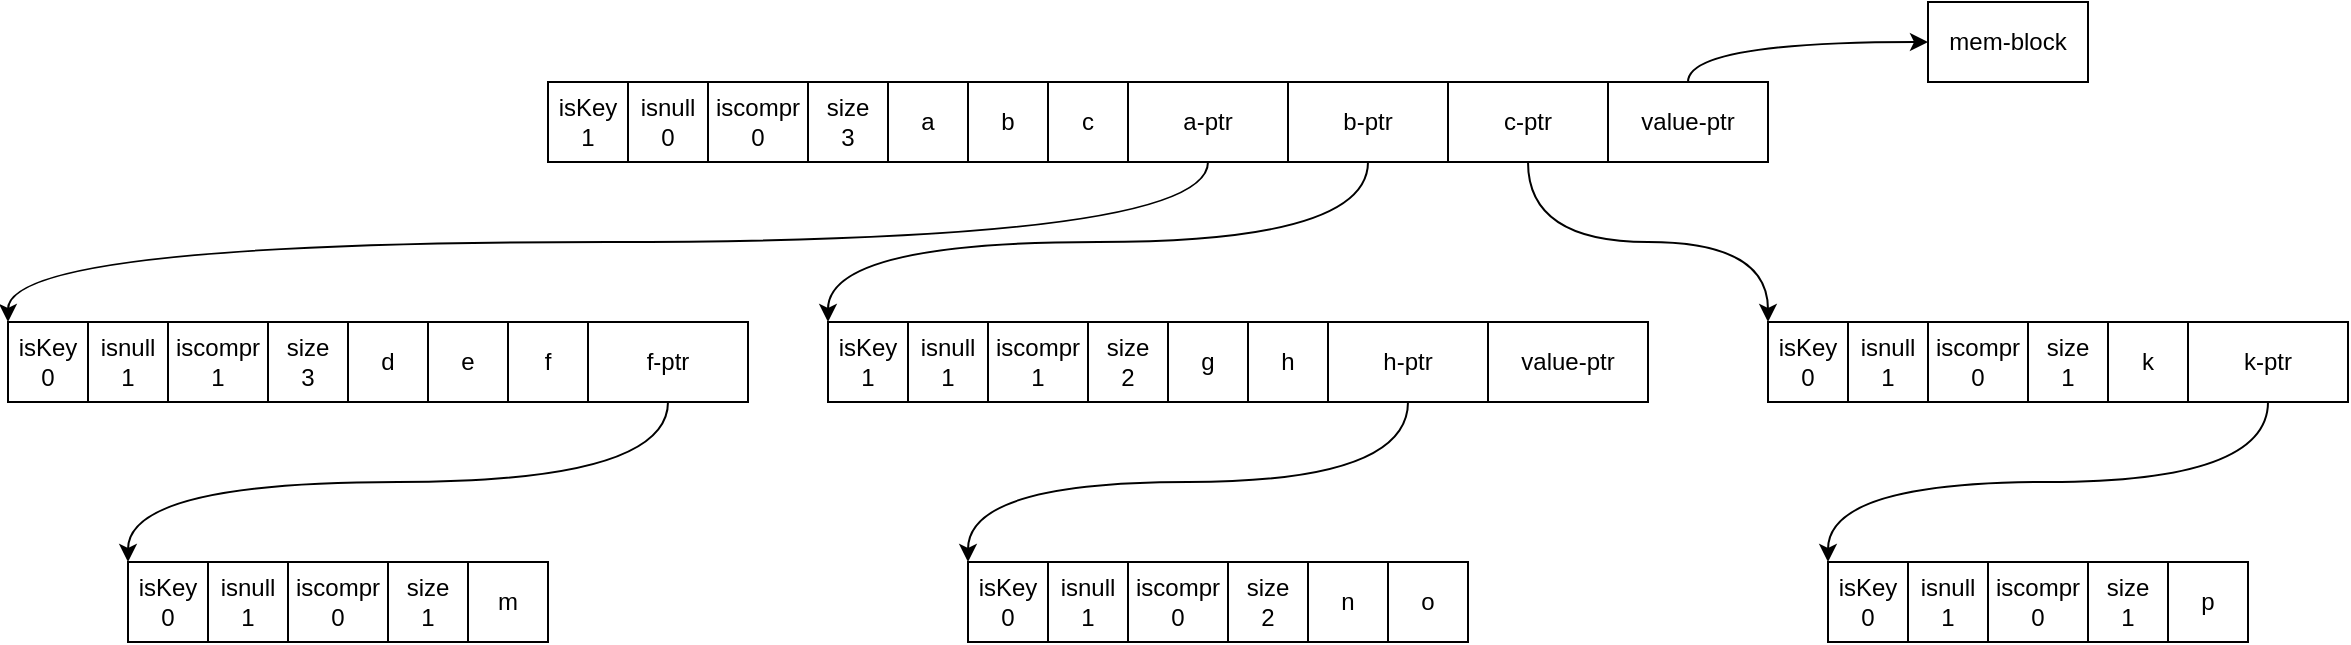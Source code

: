 <mxfile version="24.7.8">
  <diagram name="第 1 页" id="8AcGPhHcAzcOLwf89e3y">
    <mxGraphModel dx="1678" dy="526" grid="1" gridSize="10" guides="1" tooltips="1" connect="1" arrows="1" fold="1" page="1" pageScale="1" pageWidth="827" pageHeight="1169" math="0" shadow="0">
      <root>
        <mxCell id="0" />
        <mxCell id="1" parent="0" />
        <mxCell id="Ftn0hFZcAYX2JZnzTU-j-1" value="a" style="rounded=0;whiteSpace=wrap;html=1;" vertex="1" parent="1">
          <mxGeometry x="120" y="120" width="40" height="40" as="geometry" />
        </mxCell>
        <mxCell id="Ftn0hFZcAYX2JZnzTU-j-2" value="b" style="rounded=0;whiteSpace=wrap;html=1;" vertex="1" parent="1">
          <mxGeometry x="160" y="120" width="40" height="40" as="geometry" />
        </mxCell>
        <mxCell id="Ftn0hFZcAYX2JZnzTU-j-3" value="c" style="rounded=0;whiteSpace=wrap;html=1;" vertex="1" parent="1">
          <mxGeometry x="200" y="120" width="40" height="40" as="geometry" />
        </mxCell>
        <mxCell id="Ftn0hFZcAYX2JZnzTU-j-16" style="edgeStyle=orthogonalEdgeStyle;rounded=0;orthogonalLoop=1;jettySize=auto;html=1;entryX=0;entryY=0;entryDx=0;entryDy=0;curved=1;exitX=0.5;exitY=1;exitDx=0;exitDy=0;" edge="1" parent="1" source="Ftn0hFZcAYX2JZnzTU-j-4" target="Ftn0hFZcAYX2JZnzTU-j-37">
          <mxGeometry relative="1" as="geometry" />
        </mxCell>
        <mxCell id="Ftn0hFZcAYX2JZnzTU-j-4" value="a-ptr" style="rounded=0;whiteSpace=wrap;html=1;" vertex="1" parent="1">
          <mxGeometry x="240" y="120" width="80" height="40" as="geometry" />
        </mxCell>
        <mxCell id="Ftn0hFZcAYX2JZnzTU-j-72" style="edgeStyle=orthogonalEdgeStyle;rounded=0;orthogonalLoop=1;jettySize=auto;html=1;entryX=0;entryY=0;entryDx=0;entryDy=0;curved=1;exitX=0.5;exitY=1;exitDx=0;exitDy=0;" edge="1" parent="1" source="Ftn0hFZcAYX2JZnzTU-j-5" target="Ftn0hFZcAYX2JZnzTU-j-41">
          <mxGeometry relative="1" as="geometry" />
        </mxCell>
        <mxCell id="Ftn0hFZcAYX2JZnzTU-j-5" value="b-ptr" style="rounded=0;whiteSpace=wrap;html=1;" vertex="1" parent="1">
          <mxGeometry x="320" y="120" width="80" height="40" as="geometry" />
        </mxCell>
        <mxCell id="Ftn0hFZcAYX2JZnzTU-j-24" style="edgeStyle=orthogonalEdgeStyle;rounded=0;orthogonalLoop=1;jettySize=auto;html=1;entryX=0;entryY=0;entryDx=0;entryDy=0;curved=1;exitX=0.5;exitY=1;exitDx=0;exitDy=0;" edge="1" parent="1" source="Ftn0hFZcAYX2JZnzTU-j-6" target="Ftn0hFZcAYX2JZnzTU-j-46">
          <mxGeometry relative="1" as="geometry" />
        </mxCell>
        <mxCell id="Ftn0hFZcAYX2JZnzTU-j-6" value="c-ptr" style="rounded=0;whiteSpace=wrap;html=1;" vertex="1" parent="1">
          <mxGeometry x="400" y="120" width="80" height="40" as="geometry" />
        </mxCell>
        <mxCell id="Ftn0hFZcAYX2JZnzTU-j-32" style="edgeStyle=orthogonalEdgeStyle;rounded=0;orthogonalLoop=1;jettySize=auto;html=1;entryX=0;entryY=0.5;entryDx=0;entryDy=0;curved=1;exitX=0.5;exitY=0;exitDx=0;exitDy=0;" edge="1" parent="1" source="Ftn0hFZcAYX2JZnzTU-j-7" target="Ftn0hFZcAYX2JZnzTU-j-31">
          <mxGeometry relative="1" as="geometry" />
        </mxCell>
        <mxCell id="Ftn0hFZcAYX2JZnzTU-j-7" value="value-ptr" style="rounded=0;whiteSpace=wrap;html=1;" vertex="1" parent="1">
          <mxGeometry x="480" y="120" width="80" height="40" as="geometry" />
        </mxCell>
        <mxCell id="Ftn0hFZcAYX2JZnzTU-j-9" value="d" style="rounded=0;whiteSpace=wrap;html=1;" vertex="1" parent="1">
          <mxGeometry x="-150" y="240" width="40" height="40" as="geometry" />
        </mxCell>
        <mxCell id="Ftn0hFZcAYX2JZnzTU-j-10" value="e" style="rounded=0;whiteSpace=wrap;html=1;" vertex="1" parent="1">
          <mxGeometry x="-110" y="240" width="40" height="40" as="geometry" />
        </mxCell>
        <mxCell id="Ftn0hFZcAYX2JZnzTU-j-55" style="edgeStyle=orthogonalEdgeStyle;rounded=0;orthogonalLoop=1;jettySize=auto;html=1;entryX=0;entryY=0;entryDx=0;entryDy=0;curved=1;exitX=0.5;exitY=1;exitDx=0;exitDy=0;" edge="1" parent="1" source="Ftn0hFZcAYX2JZnzTU-j-12" target="Ftn0hFZcAYX2JZnzTU-j-54">
          <mxGeometry relative="1" as="geometry" />
        </mxCell>
        <mxCell id="Ftn0hFZcAYX2JZnzTU-j-12" value="f-ptr" style="rounded=0;whiteSpace=wrap;html=1;" vertex="1" parent="1">
          <mxGeometry x="-30" y="240" width="80" height="40" as="geometry" />
        </mxCell>
        <mxCell id="Ftn0hFZcAYX2JZnzTU-j-17" value="h" style="rounded=0;whiteSpace=wrap;html=1;" vertex="1" parent="1">
          <mxGeometry x="300" y="240" width="40" height="40" as="geometry" />
        </mxCell>
        <mxCell id="Ftn0hFZcAYX2JZnzTU-j-66" style="edgeStyle=orthogonalEdgeStyle;rounded=0;orthogonalLoop=1;jettySize=auto;html=1;entryX=0;entryY=0;entryDx=0;entryDy=0;curved=1;exitX=0.5;exitY=1;exitDx=0;exitDy=0;" edge="1" parent="1" source="Ftn0hFZcAYX2JZnzTU-j-19" target="Ftn0hFZcAYX2JZnzTU-j-65">
          <mxGeometry relative="1" as="geometry" />
        </mxCell>
        <mxCell id="Ftn0hFZcAYX2JZnzTU-j-19" value="h-ptr" style="rounded=0;whiteSpace=wrap;html=1;" vertex="1" parent="1">
          <mxGeometry x="340" y="240" width="80" height="40" as="geometry" />
        </mxCell>
        <mxCell id="Ftn0hFZcAYX2JZnzTU-j-22" value="k" style="rounded=0;whiteSpace=wrap;html=1;" vertex="1" parent="1">
          <mxGeometry x="730" y="240" width="40" height="40" as="geometry" />
        </mxCell>
        <mxCell id="Ftn0hFZcAYX2JZnzTU-j-73" style="edgeStyle=orthogonalEdgeStyle;rounded=0;orthogonalLoop=1;jettySize=auto;html=1;entryX=0;entryY=0;entryDx=0;entryDy=0;curved=1;exitX=0.5;exitY=1;exitDx=0;exitDy=0;" edge="1" parent="1" source="Ftn0hFZcAYX2JZnzTU-j-23" target="Ftn0hFZcAYX2JZnzTU-j-71">
          <mxGeometry relative="1" as="geometry" />
        </mxCell>
        <mxCell id="Ftn0hFZcAYX2JZnzTU-j-23" value="k-ptr" style="rounded=0;whiteSpace=wrap;html=1;" vertex="1" parent="1">
          <mxGeometry x="770" y="240" width="80" height="40" as="geometry" />
        </mxCell>
        <mxCell id="Ftn0hFZcAYX2JZnzTU-j-25" value="value-ptr" style="rounded=0;whiteSpace=wrap;html=1;" vertex="1" parent="1">
          <mxGeometry x="420" y="240" width="80" height="40" as="geometry" />
        </mxCell>
        <mxCell id="Ftn0hFZcAYX2JZnzTU-j-26" value="isnull&lt;br&gt;0" style="rounded=0;whiteSpace=wrap;html=1;" vertex="1" parent="1">
          <mxGeometry x="-10" y="120" width="40" height="40" as="geometry" />
        </mxCell>
        <mxCell id="Ftn0hFZcAYX2JZnzTU-j-27" value="iscompr&lt;br&gt;0" style="rounded=0;whiteSpace=wrap;html=1;" vertex="1" parent="1">
          <mxGeometry x="30" y="120" width="50" height="40" as="geometry" />
        </mxCell>
        <mxCell id="Ftn0hFZcAYX2JZnzTU-j-28" value="size&lt;br&gt;3" style="rounded=0;whiteSpace=wrap;html=1;" vertex="1" parent="1">
          <mxGeometry x="80" y="120" width="40" height="40" as="geometry" />
        </mxCell>
        <mxCell id="Ftn0hFZcAYX2JZnzTU-j-30" value="isKey&lt;br&gt;1" style="rounded=0;whiteSpace=wrap;html=1;" vertex="1" parent="1">
          <mxGeometry x="-50" y="120" width="40" height="40" as="geometry" />
        </mxCell>
        <mxCell id="Ftn0hFZcAYX2JZnzTU-j-31" value="mem-block" style="rounded=0;whiteSpace=wrap;html=1;" vertex="1" parent="1">
          <mxGeometry x="640" y="80" width="80" height="40" as="geometry" />
        </mxCell>
        <mxCell id="Ftn0hFZcAYX2JZnzTU-j-33" value="f" style="rounded=0;whiteSpace=wrap;html=1;" vertex="1" parent="1">
          <mxGeometry x="-70" y="240" width="40" height="40" as="geometry" />
        </mxCell>
        <mxCell id="Ftn0hFZcAYX2JZnzTU-j-34" value="isnull&lt;br&gt;1" style="rounded=0;whiteSpace=wrap;html=1;" vertex="1" parent="1">
          <mxGeometry x="-280" y="240" width="40" height="40" as="geometry" />
        </mxCell>
        <mxCell id="Ftn0hFZcAYX2JZnzTU-j-35" value="iscompr&lt;br&gt;1" style="rounded=0;whiteSpace=wrap;html=1;" vertex="1" parent="1">
          <mxGeometry x="-240" y="240" width="50" height="40" as="geometry" />
        </mxCell>
        <mxCell id="Ftn0hFZcAYX2JZnzTU-j-36" value="size&lt;br&gt;3" style="rounded=0;whiteSpace=wrap;html=1;" vertex="1" parent="1">
          <mxGeometry x="-190" y="240" width="40" height="40" as="geometry" />
        </mxCell>
        <mxCell id="Ftn0hFZcAYX2JZnzTU-j-37" value="isKey&lt;br&gt;0" style="rounded=0;whiteSpace=wrap;html=1;" vertex="1" parent="1">
          <mxGeometry x="-320" y="240" width="40" height="40" as="geometry" />
        </mxCell>
        <mxCell id="Ftn0hFZcAYX2JZnzTU-j-38" value="isnull&lt;br&gt;1" style="rounded=0;whiteSpace=wrap;html=1;" vertex="1" parent="1">
          <mxGeometry x="130" y="240" width="40" height="40" as="geometry" />
        </mxCell>
        <mxCell id="Ftn0hFZcAYX2JZnzTU-j-39" value="iscompr&lt;br&gt;1" style="rounded=0;whiteSpace=wrap;html=1;" vertex="1" parent="1">
          <mxGeometry x="170" y="240" width="50" height="40" as="geometry" />
        </mxCell>
        <mxCell id="Ftn0hFZcAYX2JZnzTU-j-40" value="size&lt;br&gt;2" style="rounded=0;whiteSpace=wrap;html=1;" vertex="1" parent="1">
          <mxGeometry x="220" y="240" width="40" height="40" as="geometry" />
        </mxCell>
        <mxCell id="Ftn0hFZcAYX2JZnzTU-j-41" value="isKey&lt;br&gt;1" style="rounded=0;whiteSpace=wrap;html=1;" vertex="1" parent="1">
          <mxGeometry x="90" y="240" width="40" height="40" as="geometry" />
        </mxCell>
        <mxCell id="Ftn0hFZcAYX2JZnzTU-j-42" value="g" style="rounded=0;whiteSpace=wrap;html=1;" vertex="1" parent="1">
          <mxGeometry x="260" y="240" width="40" height="40" as="geometry" />
        </mxCell>
        <mxCell id="Ftn0hFZcAYX2JZnzTU-j-43" value="isnull&lt;br&gt;1" style="rounded=0;whiteSpace=wrap;html=1;" vertex="1" parent="1">
          <mxGeometry x="600" y="240" width="40" height="40" as="geometry" />
        </mxCell>
        <mxCell id="Ftn0hFZcAYX2JZnzTU-j-44" value="iscompr&lt;br&gt;0" style="rounded=0;whiteSpace=wrap;html=1;" vertex="1" parent="1">
          <mxGeometry x="640" y="240" width="50" height="40" as="geometry" />
        </mxCell>
        <mxCell id="Ftn0hFZcAYX2JZnzTU-j-45" value="size&lt;br&gt;1" style="rounded=0;whiteSpace=wrap;html=1;" vertex="1" parent="1">
          <mxGeometry x="690" y="240" width="40" height="40" as="geometry" />
        </mxCell>
        <mxCell id="Ftn0hFZcAYX2JZnzTU-j-46" value="isKey&lt;br&gt;0" style="rounded=0;whiteSpace=wrap;html=1;" vertex="1" parent="1">
          <mxGeometry x="560" y="240" width="40" height="40" as="geometry" />
        </mxCell>
        <mxCell id="Ftn0hFZcAYX2JZnzTU-j-50" value="m" style="rounded=0;whiteSpace=wrap;html=1;" vertex="1" parent="1">
          <mxGeometry x="-90" y="360" width="40" height="40" as="geometry" />
        </mxCell>
        <mxCell id="Ftn0hFZcAYX2JZnzTU-j-51" value="isnull&lt;br&gt;1" style="rounded=0;whiteSpace=wrap;html=1;" vertex="1" parent="1">
          <mxGeometry x="-220" y="360" width="40" height="40" as="geometry" />
        </mxCell>
        <mxCell id="Ftn0hFZcAYX2JZnzTU-j-52" value="iscompr&lt;br&gt;0" style="rounded=0;whiteSpace=wrap;html=1;" vertex="1" parent="1">
          <mxGeometry x="-180" y="360" width="50" height="40" as="geometry" />
        </mxCell>
        <mxCell id="Ftn0hFZcAYX2JZnzTU-j-53" value="size&lt;br&gt;1" style="rounded=0;whiteSpace=wrap;html=1;" vertex="1" parent="1">
          <mxGeometry x="-130" y="360" width="40" height="40" as="geometry" />
        </mxCell>
        <mxCell id="Ftn0hFZcAYX2JZnzTU-j-54" value="isKey&lt;br&gt;0" style="rounded=0;whiteSpace=wrap;html=1;" vertex="1" parent="1">
          <mxGeometry x="-260" y="360" width="40" height="40" as="geometry" />
        </mxCell>
        <mxCell id="Ftn0hFZcAYX2JZnzTU-j-61" value="n" style="rounded=0;whiteSpace=wrap;html=1;" vertex="1" parent="1">
          <mxGeometry x="330" y="360" width="40" height="40" as="geometry" />
        </mxCell>
        <mxCell id="Ftn0hFZcAYX2JZnzTU-j-62" value="isnull&lt;br&gt;1" style="rounded=0;whiteSpace=wrap;html=1;" vertex="1" parent="1">
          <mxGeometry x="200" y="360" width="40" height="40" as="geometry" />
        </mxCell>
        <mxCell id="Ftn0hFZcAYX2JZnzTU-j-63" value="iscompr&lt;br&gt;0" style="rounded=0;whiteSpace=wrap;html=1;" vertex="1" parent="1">
          <mxGeometry x="240" y="360" width="50" height="40" as="geometry" />
        </mxCell>
        <mxCell id="Ftn0hFZcAYX2JZnzTU-j-64" value="size&lt;br&gt;2" style="rounded=0;whiteSpace=wrap;html=1;" vertex="1" parent="1">
          <mxGeometry x="290" y="360" width="40" height="40" as="geometry" />
        </mxCell>
        <mxCell id="Ftn0hFZcAYX2JZnzTU-j-65" value="isKey&lt;br&gt;0" style="rounded=0;whiteSpace=wrap;html=1;" vertex="1" parent="1">
          <mxGeometry x="160" y="360" width="40" height="40" as="geometry" />
        </mxCell>
        <mxCell id="Ftn0hFZcAYX2JZnzTU-j-67" value="p" style="rounded=0;whiteSpace=wrap;html=1;" vertex="1" parent="1">
          <mxGeometry x="760" y="360" width="40" height="40" as="geometry" />
        </mxCell>
        <mxCell id="Ftn0hFZcAYX2JZnzTU-j-68" value="isnull&lt;br&gt;1" style="rounded=0;whiteSpace=wrap;html=1;" vertex="1" parent="1">
          <mxGeometry x="630" y="360" width="40" height="40" as="geometry" />
        </mxCell>
        <mxCell id="Ftn0hFZcAYX2JZnzTU-j-69" value="iscompr&lt;br&gt;0" style="rounded=0;whiteSpace=wrap;html=1;" vertex="1" parent="1">
          <mxGeometry x="670" y="360" width="50" height="40" as="geometry" />
        </mxCell>
        <mxCell id="Ftn0hFZcAYX2JZnzTU-j-70" value="size&lt;br&gt;1" style="rounded=0;whiteSpace=wrap;html=1;" vertex="1" parent="1">
          <mxGeometry x="720" y="360" width="40" height="40" as="geometry" />
        </mxCell>
        <mxCell id="Ftn0hFZcAYX2JZnzTU-j-71" value="isKey&lt;br&gt;0" style="rounded=0;whiteSpace=wrap;html=1;" vertex="1" parent="1">
          <mxGeometry x="590" y="360" width="40" height="40" as="geometry" />
        </mxCell>
        <mxCell id="Ftn0hFZcAYX2JZnzTU-j-74" value="o" style="rounded=0;whiteSpace=wrap;html=1;" vertex="1" parent="1">
          <mxGeometry x="370" y="360" width="40" height="40" as="geometry" />
        </mxCell>
      </root>
    </mxGraphModel>
  </diagram>
</mxfile>
